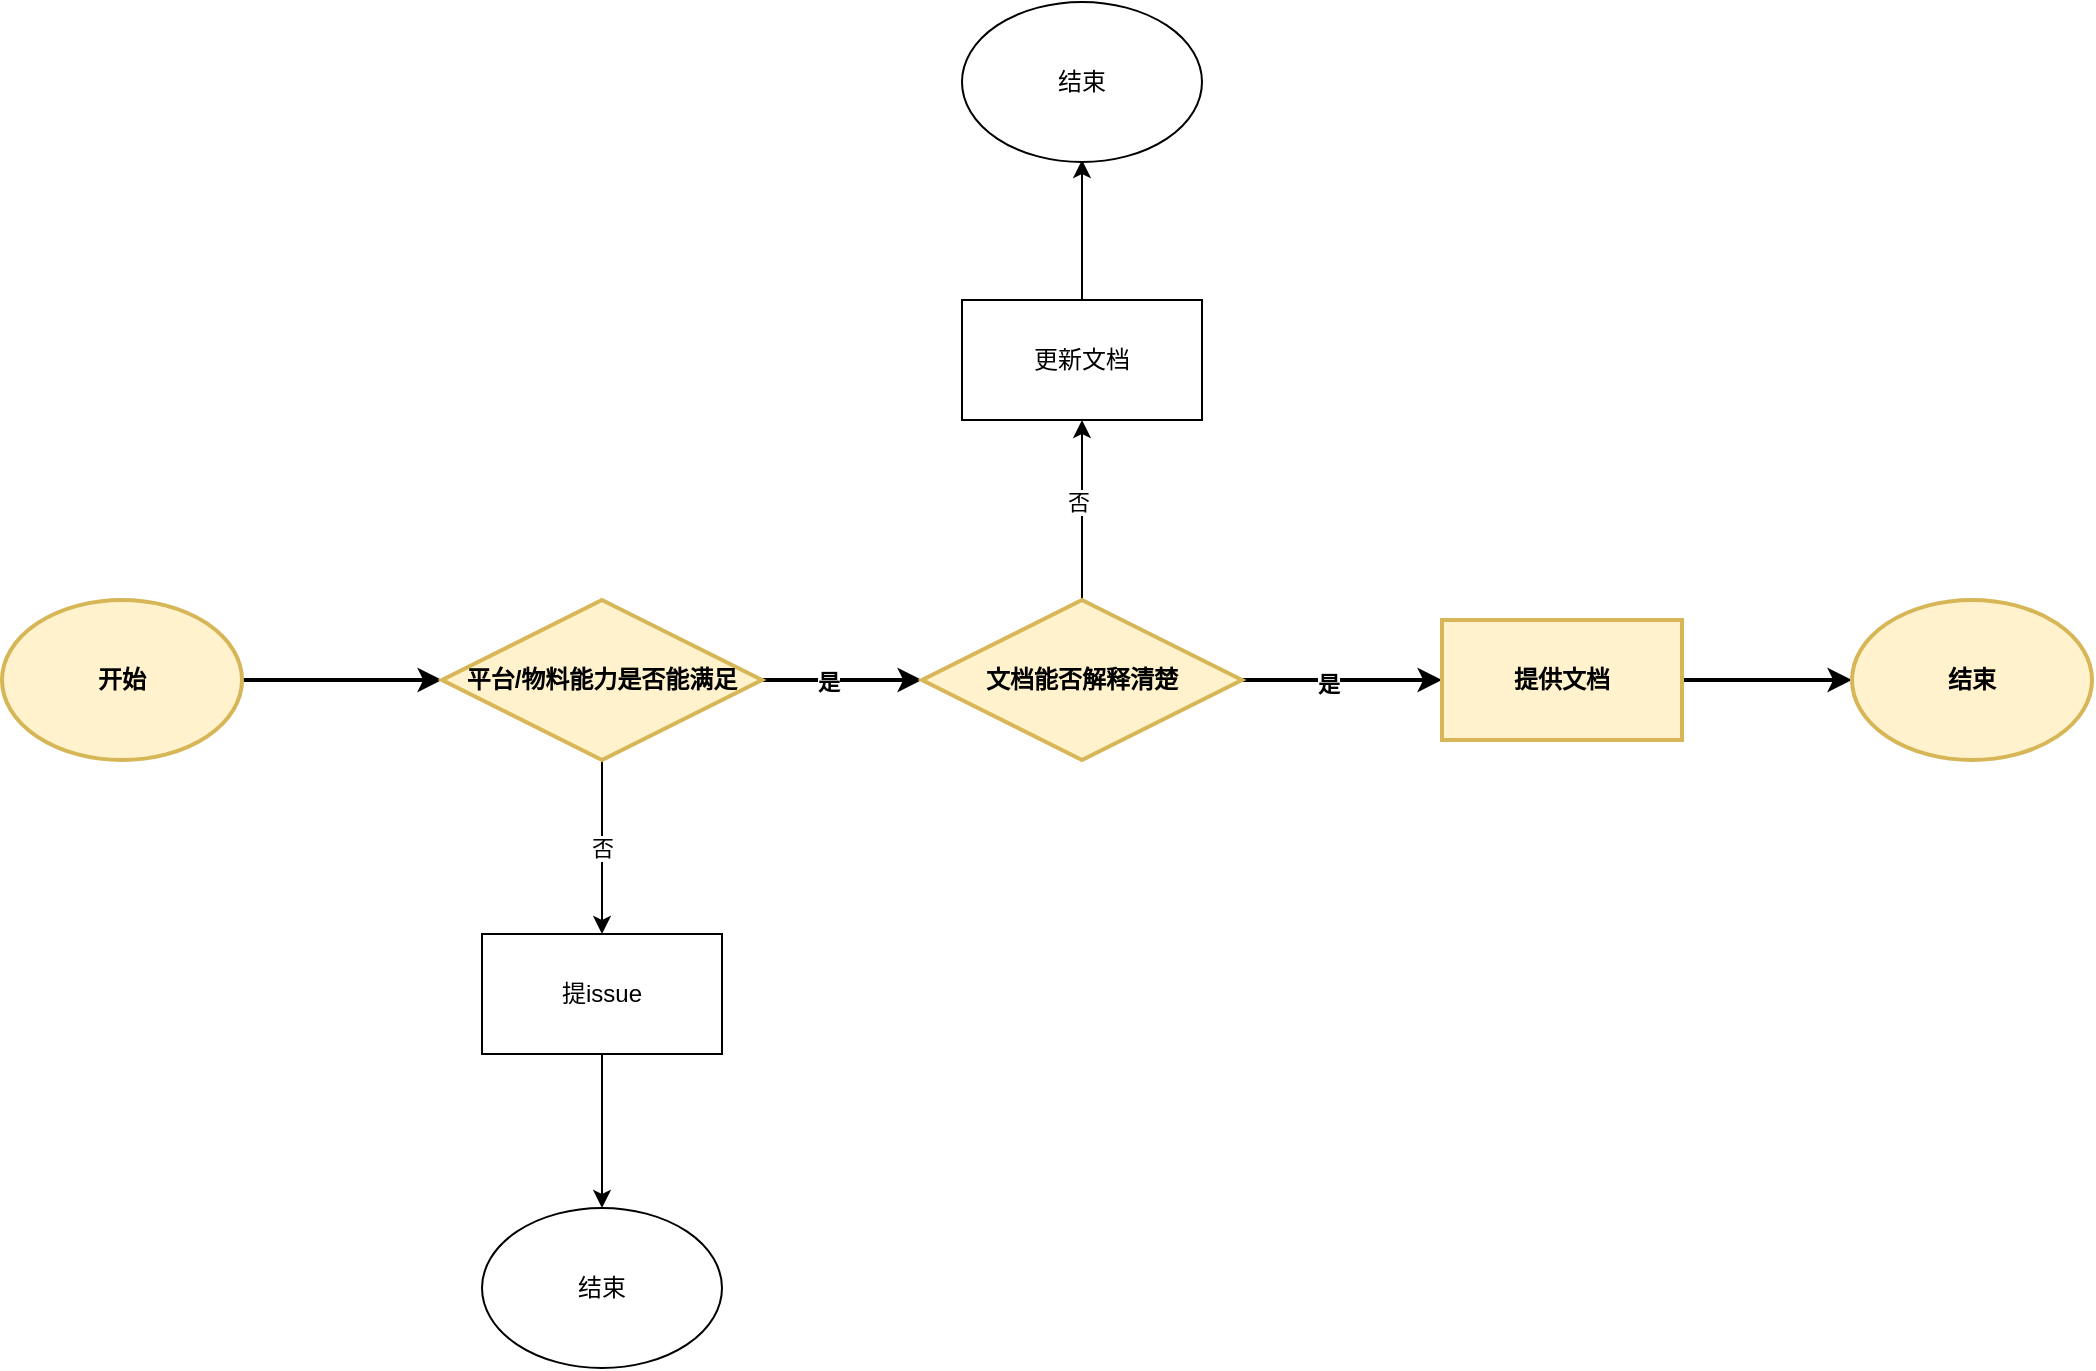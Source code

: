 <mxfile version="22.0.6" type="github">
  <diagram name="Page-1" id="VDbjTcKDVVmYoe19RtNy">
    <mxGraphModel dx="1628" dy="1126" grid="0" gridSize="10" guides="1" tooltips="1" connect="1" arrows="1" fold="1" page="0" pageScale="1" pageWidth="827" pageHeight="1169" math="0" shadow="0">
      <root>
        <mxCell id="0" />
        <mxCell id="1" parent="0" />
        <mxCell id="7_Vi50pyLoKH1lkzEPxm-3" value="" style="edgeStyle=orthogonalEdgeStyle;rounded=0;orthogonalLoop=1;jettySize=auto;html=1;fontStyle=1;strokeWidth=2;" edge="1" parent="1" source="7_Vi50pyLoKH1lkzEPxm-1" target="7_Vi50pyLoKH1lkzEPxm-2">
          <mxGeometry relative="1" as="geometry" />
        </mxCell>
        <mxCell id="7_Vi50pyLoKH1lkzEPxm-1" value="开始" style="ellipse;whiteSpace=wrap;html=1;fontStyle=1;strokeWidth=2;fillColor=#fff2cc;strokeColor=#d6b656;" vertex="1" parent="1">
          <mxGeometry x="-107" y="277" width="120" height="80" as="geometry" />
        </mxCell>
        <mxCell id="7_Vi50pyLoKH1lkzEPxm-7" value="" style="edgeStyle=orthogonalEdgeStyle;rounded=0;orthogonalLoop=1;jettySize=auto;html=1;fontStyle=1;strokeWidth=2;" edge="1" parent="1" source="7_Vi50pyLoKH1lkzEPxm-2" target="7_Vi50pyLoKH1lkzEPxm-6">
          <mxGeometry relative="1" as="geometry" />
        </mxCell>
        <mxCell id="7_Vi50pyLoKH1lkzEPxm-27" value="是" style="edgeLabel;html=1;align=center;verticalAlign=middle;resizable=0;points=[];fontStyle=1" vertex="1" connectable="0" parent="7_Vi50pyLoKH1lkzEPxm-7">
          <mxGeometry x="-0.175" y="-1" relative="1" as="geometry">
            <mxPoint as="offset" />
          </mxGeometry>
        </mxCell>
        <mxCell id="7_Vi50pyLoKH1lkzEPxm-13" value="否" style="edgeStyle=orthogonalEdgeStyle;rounded=0;orthogonalLoop=1;jettySize=auto;html=1;" edge="1" parent="1" source="7_Vi50pyLoKH1lkzEPxm-2" target="7_Vi50pyLoKH1lkzEPxm-17">
          <mxGeometry relative="1" as="geometry">
            <mxPoint x="193" y="437" as="targetPoint" />
          </mxGeometry>
        </mxCell>
        <mxCell id="7_Vi50pyLoKH1lkzEPxm-2" value="平台/物料能力是否能满足" style="rhombus;whiteSpace=wrap;html=1;fontStyle=1;strokeWidth=2;fillColor=#fff2cc;strokeColor=#d6b656;" vertex="1" parent="1">
          <mxGeometry x="113" y="277" width="160" height="80" as="geometry" />
        </mxCell>
        <mxCell id="7_Vi50pyLoKH1lkzEPxm-11" value="" style="edgeStyle=orthogonalEdgeStyle;rounded=0;orthogonalLoop=1;jettySize=auto;html=1;" edge="1" parent="1" source="7_Vi50pyLoKH1lkzEPxm-6" target="7_Vi50pyLoKH1lkzEPxm-10">
          <mxGeometry relative="1" as="geometry" />
        </mxCell>
        <mxCell id="7_Vi50pyLoKH1lkzEPxm-15" value="否" style="edgeLabel;html=1;align=center;verticalAlign=middle;resizable=0;points=[];" vertex="1" connectable="0" parent="7_Vi50pyLoKH1lkzEPxm-11">
          <mxGeometry x="0.089" y="2" relative="1" as="geometry">
            <mxPoint as="offset" />
          </mxGeometry>
        </mxCell>
        <mxCell id="7_Vi50pyLoKH1lkzEPxm-28" style="edgeStyle=orthogonalEdgeStyle;rounded=0;orthogonalLoop=1;jettySize=auto;html=1;strokeWidth=2;" edge="1" parent="1" source="7_Vi50pyLoKH1lkzEPxm-6" target="7_Vi50pyLoKH1lkzEPxm-8">
          <mxGeometry relative="1" as="geometry" />
        </mxCell>
        <mxCell id="7_Vi50pyLoKH1lkzEPxm-29" value="是" style="edgeLabel;html=1;align=center;verticalAlign=middle;resizable=0;points=[];fontStyle=1" vertex="1" connectable="0" parent="7_Vi50pyLoKH1lkzEPxm-28">
          <mxGeometry x="-0.14" y="-2" relative="1" as="geometry">
            <mxPoint as="offset" />
          </mxGeometry>
        </mxCell>
        <mxCell id="7_Vi50pyLoKH1lkzEPxm-6" value="文档能否解释清楚" style="rhombus;whiteSpace=wrap;html=1;fontStyle=1;strokeWidth=2;fillColor=#fff2cc;strokeColor=#d6b656;" vertex="1" parent="1">
          <mxGeometry x="353" y="277" width="160" height="80" as="geometry" />
        </mxCell>
        <mxCell id="7_Vi50pyLoKH1lkzEPxm-22" style="edgeStyle=orthogonalEdgeStyle;rounded=0;orthogonalLoop=1;jettySize=auto;html=1;fontStyle=1;strokeWidth=2;" edge="1" parent="1" source="7_Vi50pyLoKH1lkzEPxm-8" target="7_Vi50pyLoKH1lkzEPxm-21">
          <mxGeometry relative="1" as="geometry" />
        </mxCell>
        <mxCell id="7_Vi50pyLoKH1lkzEPxm-8" value="提供文档" style="whiteSpace=wrap;html=1;fontStyle=1;strokeWidth=2;fillColor=#fff2cc;strokeColor=#d6b656;" vertex="1" parent="1">
          <mxGeometry x="613" y="287" width="120" height="60" as="geometry" />
        </mxCell>
        <mxCell id="7_Vi50pyLoKH1lkzEPxm-19" value="" style="edgeStyle=orthogonalEdgeStyle;rounded=0;orthogonalLoop=1;jettySize=auto;html=1;" edge="1" parent="1" source="7_Vi50pyLoKH1lkzEPxm-10">
          <mxGeometry relative="1" as="geometry">
            <mxPoint x="433" y="57" as="targetPoint" />
          </mxGeometry>
        </mxCell>
        <mxCell id="7_Vi50pyLoKH1lkzEPxm-10" value="更新文档" style="whiteSpace=wrap;html=1;" vertex="1" parent="1">
          <mxGeometry x="373" y="127" width="120" height="60" as="geometry" />
        </mxCell>
        <mxCell id="7_Vi50pyLoKH1lkzEPxm-24" style="edgeStyle=orthogonalEdgeStyle;rounded=0;orthogonalLoop=1;jettySize=auto;html=1;" edge="1" parent="1" source="7_Vi50pyLoKH1lkzEPxm-17" target="7_Vi50pyLoKH1lkzEPxm-23">
          <mxGeometry relative="1" as="geometry" />
        </mxCell>
        <mxCell id="7_Vi50pyLoKH1lkzEPxm-17" value="提issue" style="whiteSpace=wrap;html=1;" vertex="1" parent="1">
          <mxGeometry x="133" y="444" width="120" height="60" as="geometry" />
        </mxCell>
        <mxCell id="7_Vi50pyLoKH1lkzEPxm-20" value="结束" style="ellipse;whiteSpace=wrap;html=1;" vertex="1" parent="1">
          <mxGeometry x="373" y="-22" width="120" height="80" as="geometry" />
        </mxCell>
        <mxCell id="7_Vi50pyLoKH1lkzEPxm-21" value="结束" style="ellipse;whiteSpace=wrap;html=1;fontStyle=1;strokeWidth=2;fillColor=#fff2cc;strokeColor=#d6b656;" vertex="1" parent="1">
          <mxGeometry x="818" y="277" width="120" height="80" as="geometry" />
        </mxCell>
        <mxCell id="7_Vi50pyLoKH1lkzEPxm-23" value="结束" style="ellipse;whiteSpace=wrap;html=1;" vertex="1" parent="1">
          <mxGeometry x="133" y="581" width="120" height="80" as="geometry" />
        </mxCell>
      </root>
    </mxGraphModel>
  </diagram>
</mxfile>
